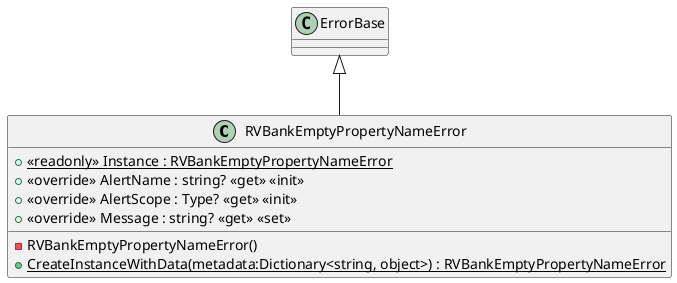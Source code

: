 @startuml
class RVBankEmptyPropertyNameError {
    + {static} <<readonly>> Instance : RVBankEmptyPropertyNameError
    - RVBankEmptyPropertyNameError()
    + <<override>> AlertName : string? <<get>> <<init>>
    + <<override>> AlertScope : Type? <<get>> <<init>>
    + <<override>> Message : string? <<get>> <<set>>
    + {static} CreateInstanceWithData(metadata:Dictionary<string, object>) : RVBankEmptyPropertyNameError
}
ErrorBase <|-- RVBankEmptyPropertyNameError
@enduml
